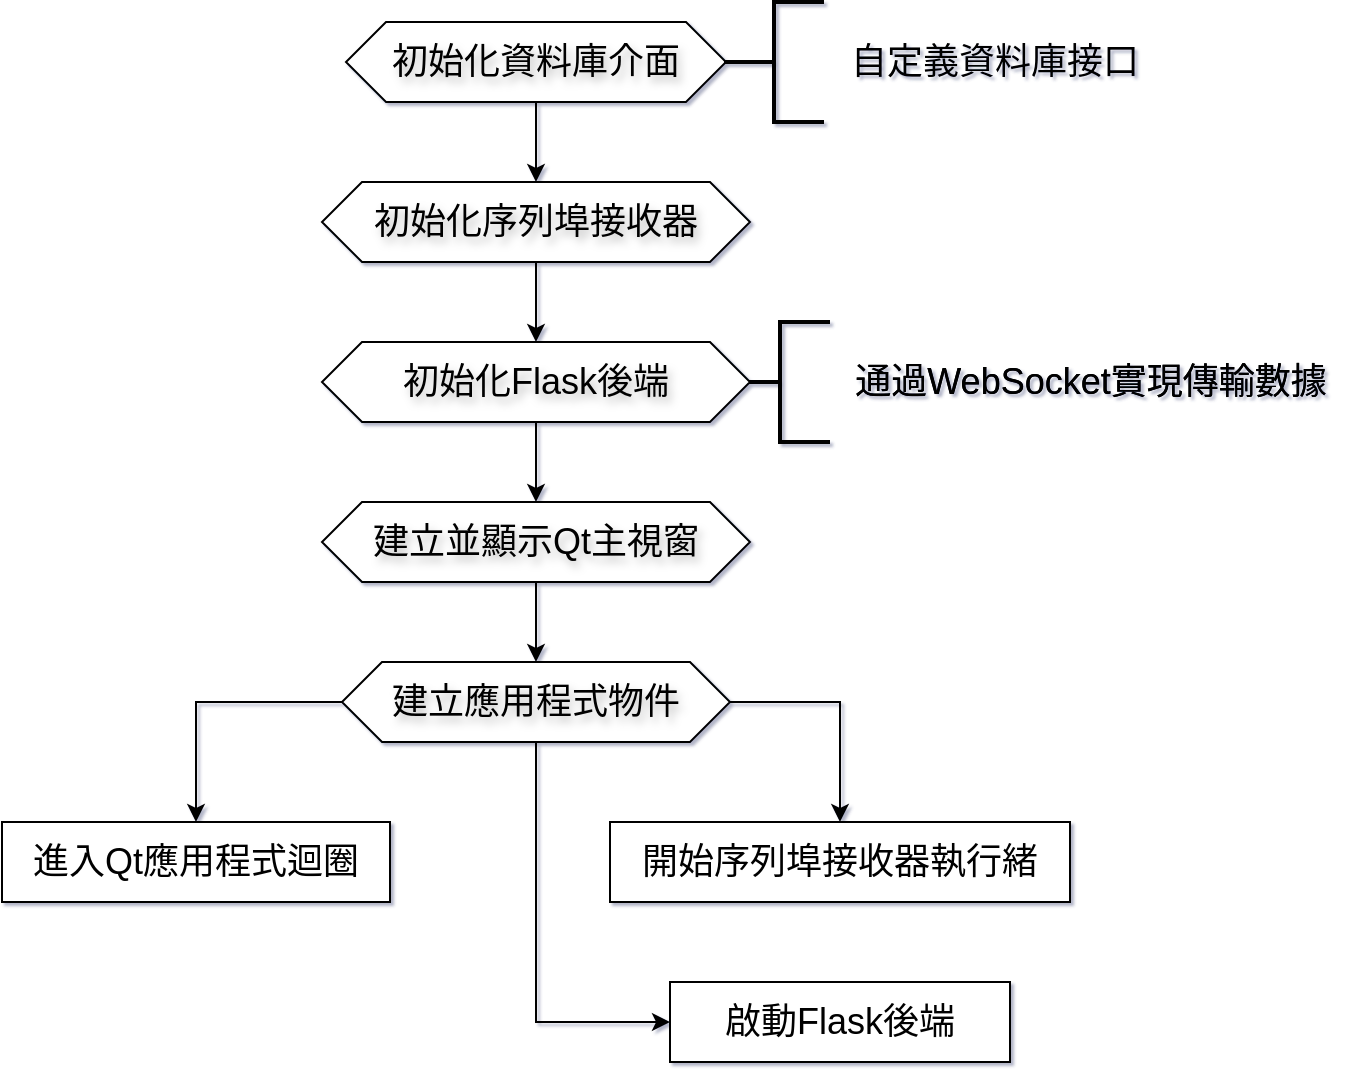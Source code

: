 <mxfile version="27.0.5">
  <diagram name="第1頁" id="DOcnyW9wrsUAfP2_NkjQ">
    <mxGraphModel dx="885" dy="610" grid="1" gridSize="10" guides="1" tooltips="1" connect="1" arrows="1" fold="1" page="1" pageScale="1" pageWidth="827" pageHeight="1169" background="light-dark(#FFFFFF,#FFFFFF)" math="0" shadow="1" adaptiveColors="auto">
      <root>
        <mxCell id="0" />
        <mxCell id="1" parent="0" />
        <mxCell id="5oLGGofGCO8twZzniWwv-32" value="" style="edgeStyle=orthogonalEdgeStyle;rounded=0;orthogonalLoop=1;jettySize=auto;html=1;entryX=0.5;entryY=0;entryDx=0;entryDy=0;fontSize=18;strokeColor=light-dark(#000000,#000000);" edge="1" parent="1" source="5oLGGofGCO8twZzniWwv-2" target="5oLGGofGCO8twZzniWwv-5">
          <mxGeometry relative="1" as="geometry" />
        </mxCell>
        <mxCell id="5oLGGofGCO8twZzniWwv-33" value="" style="edgeStyle=orthogonalEdgeStyle;rounded=0;orthogonalLoop=1;jettySize=auto;html=1;entryX=0.5;entryY=0;entryDx=0;entryDy=0;fontSize=18;strokeColor=light-dark(#000000,#000000);" edge="1" parent="1" source="5oLGGofGCO8twZzniWwv-5" target="5oLGGofGCO8twZzniWwv-68">
          <mxGeometry relative="1" as="geometry">
            <mxPoint x="413" y="280" as="targetPoint" />
          </mxGeometry>
        </mxCell>
        <mxCell id="5oLGGofGCO8twZzniWwv-5" value="初始化序列埠接收器" style="shape=hexagon;perimeter=hexagonPerimeter2;whiteSpace=wrap;html=1;fixedSize=1;textShadow=1;verticalAlign=middle;align=center;fontSize=18;" vertex="1" parent="1">
          <mxGeometry x="306" y="200" width="214" height="40" as="geometry" />
        </mxCell>
        <mxCell id="5oLGGofGCO8twZzniWwv-41" value="" style="edgeStyle=orthogonalEdgeStyle;rounded=0;orthogonalLoop=1;jettySize=auto;html=1;entryX=0.5;entryY=0;entryDx=0;entryDy=0;fontSize=18;strokeColor=light-dark(#000000,#000000);" edge="1" parent="1" source="5oLGGofGCO8twZzniWwv-29" target="5oLGGofGCO8twZzniWwv-37">
          <mxGeometry relative="1" as="geometry" />
        </mxCell>
        <mxCell id="5oLGGofGCO8twZzniWwv-29" value="建立並顯示Qt主視窗" style="shape=hexagon;perimeter=hexagonPerimeter2;whiteSpace=wrap;html=1;fixedSize=1;textShadow=1;verticalAlign=middle;align=center;fontSize=18;" vertex="1" parent="1">
          <mxGeometry x="306" y="360" width="214" height="40" as="geometry" />
        </mxCell>
        <mxCell id="5oLGGofGCO8twZzniWwv-54" value="" style="edgeStyle=orthogonalEdgeStyle;rounded=0;orthogonalLoop=1;jettySize=auto;html=1;exitX=0;exitY=0.5;exitDx=0;exitDy=0;entryX=0.5;entryY=0;entryDx=0;entryDy=0;fontSize=18;strokeColor=light-dark(#000000,#000000);" edge="1" parent="1" source="5oLGGofGCO8twZzniWwv-37" target="5oLGGofGCO8twZzniWwv-43">
          <mxGeometry relative="1" as="geometry" />
        </mxCell>
        <mxCell id="5oLGGofGCO8twZzniWwv-57" value="" style="edgeStyle=orthogonalEdgeStyle;rounded=0;orthogonalLoop=1;jettySize=auto;html=1;exitX=1;exitY=0.5;exitDx=0;exitDy=0;entryX=0.5;entryY=0;entryDx=0;entryDy=0;fontSize=18;strokeColor=light-dark(#000000,#000000);" edge="1" parent="1" source="5oLGGofGCO8twZzniWwv-37" target="5oLGGofGCO8twZzniWwv-52">
          <mxGeometry relative="1" as="geometry" />
        </mxCell>
        <mxCell id="5oLGGofGCO8twZzniWwv-60" value="" style="edgeStyle=orthogonalEdgeStyle;rounded=0;orthogonalLoop=1;jettySize=auto;html=1;entryX=0;entryY=0.5;entryDx=0;entryDy=0;fontSize=18;strokeColor=light-dark(#000000,#000000);" edge="1" parent="1" source="5oLGGofGCO8twZzniWwv-37" target="5oLGGofGCO8twZzniWwv-59">
          <mxGeometry relative="1" as="geometry" />
        </mxCell>
        <mxCell id="5oLGGofGCO8twZzniWwv-37" value="建立應用程式物件" style="shape=hexagon;perimeter=hexagonPerimeter2;whiteSpace=wrap;html=1;fixedSize=1;textShadow=1;verticalAlign=middle;align=center;fontSize=18;" vertex="1" parent="1">
          <mxGeometry x="316" y="440" width="194" height="40" as="geometry" />
        </mxCell>
        <mxCell id="5oLGGofGCO8twZzniWwv-43" value="進入Qt應用程式迴圈" style="rounded=0;whiteSpace=wrap;html=1;fontSize=18;" vertex="1" parent="1">
          <mxGeometry x="146" y="520" width="194" height="40" as="geometry" />
        </mxCell>
        <mxCell id="5oLGGofGCO8twZzniWwv-49" value="通過WebSocket實現傳輸數據" style="text;html=1;align=center;verticalAlign=middle;resizable=0;points=[];autosize=1;strokeColor=none;fillColor=none;fontSize=18;" vertex="1" parent="1">
          <mxGeometry x="560" y="280" width="260" height="40" as="geometry" />
        </mxCell>
        <mxCell id="5oLGGofGCO8twZzniWwv-52" value="開始序列埠接收器執行緒" style="rounded=0;whiteSpace=wrap;html=1;fontSize=18;" vertex="1" parent="1">
          <mxGeometry x="450" y="520" width="230" height="40" as="geometry" />
        </mxCell>
        <mxCell id="5oLGGofGCO8twZzniWwv-59" value="啟動Flask後端" style="rounded=0;whiteSpace=wrap;html=1;fontSize=18;" vertex="1" parent="1">
          <mxGeometry x="480" y="600" width="170" height="40" as="geometry" />
        </mxCell>
        <mxCell id="5oLGGofGCO8twZzniWwv-70" value="" style="edgeStyle=orthogonalEdgeStyle;rounded=0;orthogonalLoop=1;jettySize=auto;html=1;entryX=0.5;entryY=0;entryDx=0;entryDy=0;fontSize=18;strokeColor=light-dark(#000000,#000000);" edge="1" parent="1" source="5oLGGofGCO8twZzniWwv-68" target="5oLGGofGCO8twZzniWwv-29">
          <mxGeometry relative="1" as="geometry" />
        </mxCell>
        <mxCell id="5oLGGofGCO8twZzniWwv-71" value="" style="group;fontSize=18;" vertex="1" connectable="0" parent="1">
          <mxGeometry x="306" y="270" width="514" height="60" as="geometry" />
        </mxCell>
        <mxCell id="5oLGGofGCO8twZzniWwv-64" value="" style="group;fontSize=18;textShadow=1;" vertex="1" connectable="0" parent="5oLGGofGCO8twZzniWwv-71">
          <mxGeometry x="204" width="310" height="60" as="geometry" />
        </mxCell>
        <mxCell id="5oLGGofGCO8twZzniWwv-47" value="" style="strokeWidth=2;html=1;shape=mxgraph.flowchart.annotation_2;align=left;labelPosition=right;pointerEvents=1;direction=east;fontSize=18;fontColor=light-dark(#000000,#000000);strokeColor=light-dark(#000000,#050505);" vertex="1" parent="5oLGGofGCO8twZzniWwv-64">
          <mxGeometry width="50" height="60" as="geometry" />
        </mxCell>
        <mxCell id="5oLGGofGCO8twZzniWwv-62" value="&lt;span style=&quot;background-color: light-dark(transparent, rgb(0, 0, 0));&quot;&gt;通過WebSocket實現傳輸數據&lt;/span&gt;" style="text;html=1;align=center;verticalAlign=middle;resizable=0;points=[];autosize=1;strokeColor=none;fillColor=none;fontSize=18;" vertex="1" parent="5oLGGofGCO8twZzniWwv-64">
          <mxGeometry x="50" y="10" width="260" height="40" as="geometry" />
        </mxCell>
        <mxCell id="5oLGGofGCO8twZzniWwv-68" value="初始化Flask後端" style="shape=hexagon;perimeter=hexagonPerimeter2;whiteSpace=wrap;html=1;fixedSize=1;textShadow=1;verticalAlign=middle;align=center;fontSize=18;" vertex="1" parent="5oLGGofGCO8twZzniWwv-71">
          <mxGeometry y="10" width="214" height="40" as="geometry" />
        </mxCell>
        <mxCell id="5oLGGofGCO8twZzniWwv-72" value="" style="group;fontSize=18;" vertex="1" connectable="0" parent="1">
          <mxGeometry x="318" y="110" width="409" height="60" as="geometry" />
        </mxCell>
        <mxCell id="5oLGGofGCO8twZzniWwv-2" value="初始化資料庫介面" style="shape=hexagon;perimeter=hexagonPerimeter2;whiteSpace=wrap;html=1;fixedSize=1;textShadow=1;verticalAlign=middle;align=center;fontSize=18;" vertex="1" parent="5oLGGofGCO8twZzniWwv-72">
          <mxGeometry y="10" width="190" height="40" as="geometry" />
        </mxCell>
        <mxCell id="5oLGGofGCO8twZzniWwv-63" value="" style="group;fontSize=18;" vertex="1" connectable="0" parent="5oLGGofGCO8twZzniWwv-72">
          <mxGeometry x="189" width="220" height="60" as="geometry" />
        </mxCell>
        <mxCell id="5oLGGofGCO8twZzniWwv-45" value="" style="strokeWidth=2;html=1;shape=mxgraph.flowchart.annotation_2;align=left;labelPosition=right;pointerEvents=1;fontSize=18;strokeColor=light-dark(#000000,#0D0D0D);" vertex="1" parent="5oLGGofGCO8twZzniWwv-63">
          <mxGeometry width="50" height="60" as="geometry" />
        </mxCell>
        <mxCell id="5oLGGofGCO8twZzniWwv-46" value="&lt;span style=&quot;background-color: light-dark(transparent, rgb(0, 0, 0));&quot;&gt;自定義資料庫接口&lt;/span&gt;" style="text;html=1;align=center;verticalAlign=middle;resizable=0;points=[];autosize=1;strokeColor=none;fillColor=none;fontSize=18;" vertex="1" parent="5oLGGofGCO8twZzniWwv-63">
          <mxGeometry x="50" y="10" width="170" height="40" as="geometry" />
        </mxCell>
      </root>
    </mxGraphModel>
  </diagram>
</mxfile>
